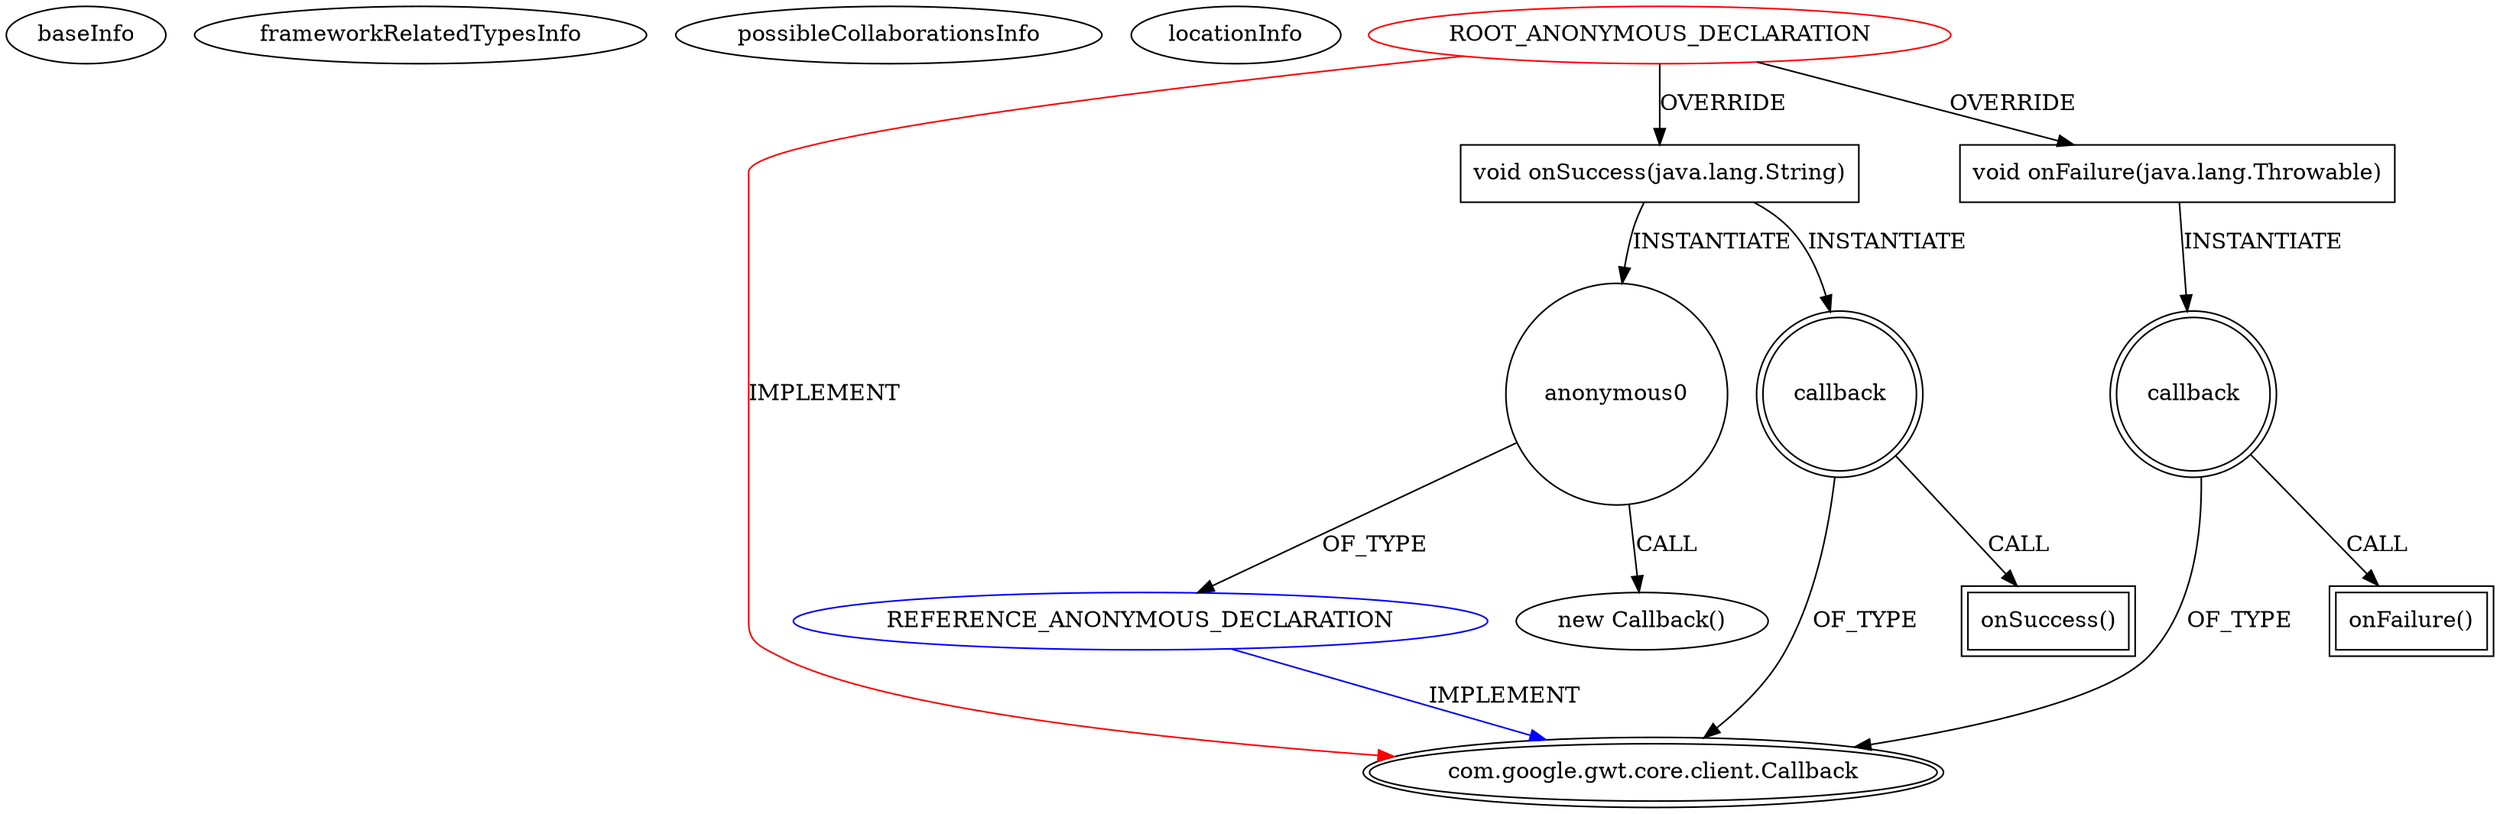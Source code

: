 digraph {
baseInfo[graphId=79,category="extension_graph",isAnonymous=true,possibleRelation=true]
frameworkRelatedTypesInfo[0="com.google.gwt.core.client.Callback"]
possibleCollaborationsInfo[0="79~OVERRIDING_METHOD_DECLARATION-INSTANTIATION-~com.google.gwt.core.client.Callback ~com.google.gwt.core.client.Callback ~true~true"]
locationInfo[projectName="Cauac-GXTProject",filePath="/Cauac-GXTProject/GXTProject-master/src/main/java/gxtproject/client/Main.java",contextSignature="void onSuccess(java.lang.String)",graphId="79"]
0[label="ROOT_ANONYMOUS_DECLARATION",vertexType="ROOT_ANONYMOUS_DECLARATION",isFrameworkType=false,color=red]
1[label="com.google.gwt.core.client.Callback",vertexType="FRAMEWORK_INTERFACE_TYPE",isFrameworkType=true,peripheries=2]
2[label="void onSuccess(java.lang.String)",vertexType="OVERRIDING_METHOD_DECLARATION",isFrameworkType=false,shape=box]
4[label="anonymous0",vertexType="VARIABLE_EXPRESION",isFrameworkType=false,shape=circle]
5[label="REFERENCE_ANONYMOUS_DECLARATION",vertexType="REFERENCE_ANONYMOUS_DECLARATION",isFrameworkType=false,color=blue]
3[label="new Callback()",vertexType="CONSTRUCTOR_CALL",isFrameworkType=false]
7[label="callback",vertexType="VARIABLE_EXPRESION",isFrameworkType=true,peripheries=2,shape=circle]
8[label="onSuccess()",vertexType="INSIDE_CALL",isFrameworkType=true,peripheries=2,shape=box]
10[label="void onFailure(java.lang.Throwable)",vertexType="OVERRIDING_METHOD_DECLARATION",isFrameworkType=false,shape=box]
11[label="callback",vertexType="VARIABLE_EXPRESION",isFrameworkType=true,peripheries=2,shape=circle]
12[label="onFailure()",vertexType="INSIDE_CALL",isFrameworkType=true,peripheries=2,shape=box]
0->1[label="IMPLEMENT",color=red]
0->2[label="OVERRIDE"]
2->4[label="INSTANTIATE"]
5->1[label="IMPLEMENT",color=blue]
4->5[label="OF_TYPE"]
4->3[label="CALL"]
2->7[label="INSTANTIATE"]
7->1[label="OF_TYPE"]
7->8[label="CALL"]
0->10[label="OVERRIDE"]
10->11[label="INSTANTIATE"]
11->1[label="OF_TYPE"]
11->12[label="CALL"]
}
